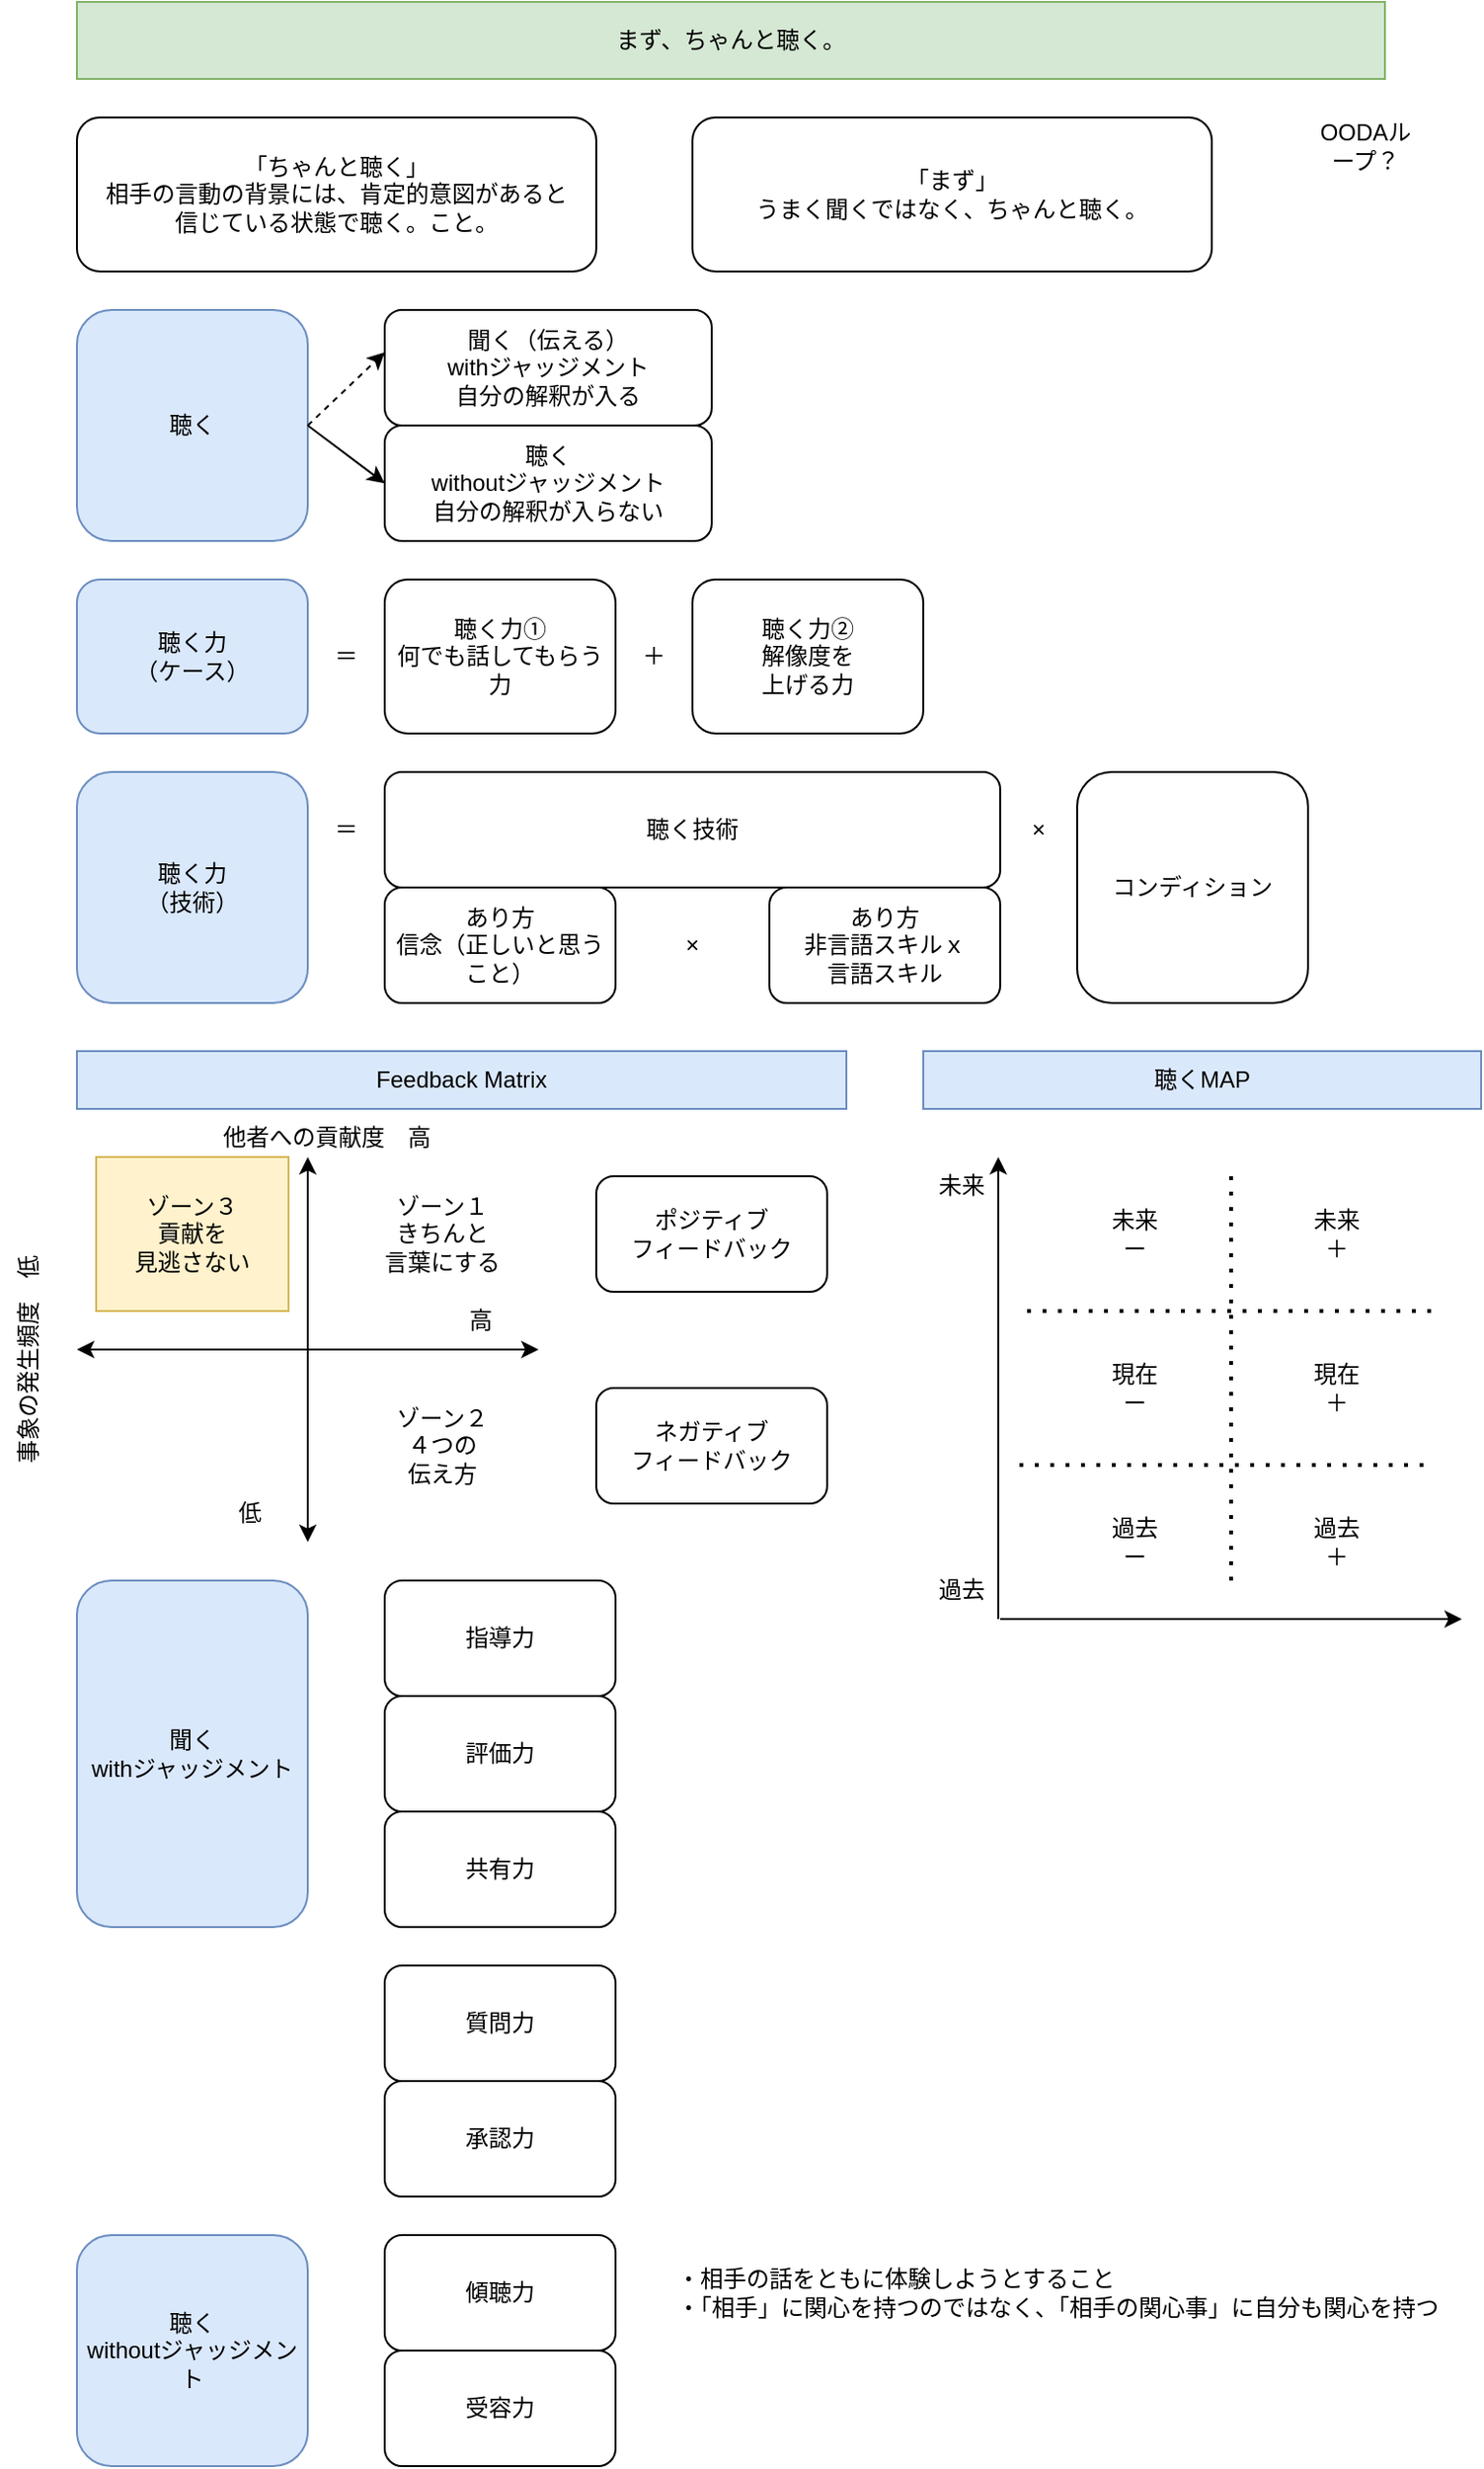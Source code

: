 <mxfile version="26.0.8">
  <diagram name="ページ1" id="4HgTYoFACG-caNTI2MGD">
    <mxGraphModel dx="788" dy="623" grid="1" gridSize="10" guides="1" tooltips="1" connect="1" arrows="1" fold="1" page="1" pageScale="1" pageWidth="827" pageHeight="1169" math="0" shadow="0">
      <root>
        <mxCell id="0" />
        <mxCell id="1" parent="0" />
        <mxCell id="07Ang8cjGGsQBQ0ae3U9-1" value="まず、ちゃんと聴く。" style="text;html=1;align=center;verticalAlign=middle;whiteSpace=wrap;rounded=0;fillColor=#d5e8d4;strokeColor=#82b366;" vertex="1" parent="1">
          <mxGeometry x="80" y="40" width="680" height="40" as="geometry" />
        </mxCell>
        <mxCell id="07Ang8cjGGsQBQ0ae3U9-2" value="「ちゃんと聴く」&lt;div&gt;相手の言動の背景には、&lt;span style=&quot;background-color: transparent; color: light-dark(rgb(0, 0, 0), rgb(255, 255, 255));&quot;&gt;肯定的意図があると&lt;/span&gt;&lt;/div&gt;&lt;div&gt;&lt;span style=&quot;background-color: transparent; color: light-dark(rgb(0, 0, 0), rgb(255, 255, 255));&quot;&gt;信じている状態で聴く。こと。&lt;/span&gt;&lt;/div&gt;" style="rounded=1;whiteSpace=wrap;html=1;" vertex="1" parent="1">
          <mxGeometry x="80" y="100" width="270" height="80" as="geometry" />
        </mxCell>
        <mxCell id="07Ang8cjGGsQBQ0ae3U9-4" value="聴く力&lt;div&gt;（ケース）&lt;/div&gt;" style="rounded=1;whiteSpace=wrap;html=1;fillColor=#dae8fc;strokeColor=#6c8ebf;" vertex="1" parent="1">
          <mxGeometry x="80" y="340" width="120" height="80" as="geometry" />
        </mxCell>
        <mxCell id="07Ang8cjGGsQBQ0ae3U9-5" value="聴く力①&lt;div&gt;何でも話してもらう力&lt;/div&gt;" style="rounded=1;whiteSpace=wrap;html=1;" vertex="1" parent="1">
          <mxGeometry x="240" y="340" width="120" height="80" as="geometry" />
        </mxCell>
        <mxCell id="07Ang8cjGGsQBQ0ae3U9-6" value="聴く力➁&lt;div&gt;解像度を&lt;/div&gt;&lt;div&gt;上げる力&lt;/div&gt;" style="rounded=1;whiteSpace=wrap;html=1;" vertex="1" parent="1">
          <mxGeometry x="400" y="340" width="120" height="80" as="geometry" />
        </mxCell>
        <mxCell id="07Ang8cjGGsQBQ0ae3U9-7" value="＝" style="text;html=1;align=center;verticalAlign=middle;whiteSpace=wrap;rounded=0;" vertex="1" parent="1">
          <mxGeometry x="200" y="360" width="40" height="40" as="geometry" />
        </mxCell>
        <mxCell id="07Ang8cjGGsQBQ0ae3U9-8" value="＋" style="text;html=1;align=center;verticalAlign=middle;whiteSpace=wrap;rounded=0;" vertex="1" parent="1">
          <mxGeometry x="360" y="360" width="40" height="40" as="geometry" />
        </mxCell>
        <mxCell id="07Ang8cjGGsQBQ0ae3U9-10" value="聴く" style="rounded=1;whiteSpace=wrap;html=1;fillColor=#dae8fc;strokeColor=#6c8ebf;" vertex="1" parent="1">
          <mxGeometry x="80" y="200" width="120" height="120" as="geometry" />
        </mxCell>
        <mxCell id="07Ang8cjGGsQBQ0ae3U9-11" value="聞く（伝える）&lt;div&gt;withジャッジメント&lt;/div&gt;&lt;div&gt;自分の解釈が入る&lt;/div&gt;" style="rounded=1;whiteSpace=wrap;html=1;" vertex="1" parent="1">
          <mxGeometry x="240" y="200" width="170" height="60" as="geometry" />
        </mxCell>
        <mxCell id="07Ang8cjGGsQBQ0ae3U9-12" value="聴く&lt;div&gt;withoutジャッジメント&lt;/div&gt;&lt;div&gt;自分の解釈が入らない&lt;/div&gt;" style="rounded=1;whiteSpace=wrap;html=1;" vertex="1" parent="1">
          <mxGeometry x="240" y="260" width="170" height="60" as="geometry" />
        </mxCell>
        <mxCell id="07Ang8cjGGsQBQ0ae3U9-13" value="" style="endArrow=classic;html=1;rounded=0;entryX=0;entryY=0.367;entryDx=0;entryDy=0;entryPerimeter=0;exitX=1;exitY=0.5;exitDx=0;exitDy=0;dashed=1;" edge="1" parent="1" source="07Ang8cjGGsQBQ0ae3U9-10" target="07Ang8cjGGsQBQ0ae3U9-11">
          <mxGeometry width="50" height="50" relative="1" as="geometry">
            <mxPoint x="200" y="240" as="sourcePoint" />
            <mxPoint x="250" y="190" as="targetPoint" />
          </mxGeometry>
        </mxCell>
        <mxCell id="07Ang8cjGGsQBQ0ae3U9-14" value="" style="endArrow=classic;html=1;rounded=0;exitX=1;exitY=0.5;exitDx=0;exitDy=0;entryX=0;entryY=0.5;entryDx=0;entryDy=0;" edge="1" parent="1" source="07Ang8cjGGsQBQ0ae3U9-10" target="07Ang8cjGGsQBQ0ae3U9-12">
          <mxGeometry width="50" height="50" relative="1" as="geometry">
            <mxPoint x="220" y="370" as="sourcePoint" />
            <mxPoint x="240" y="300" as="targetPoint" />
          </mxGeometry>
        </mxCell>
        <mxCell id="07Ang8cjGGsQBQ0ae3U9-15" value="聴く力&lt;div&gt;（技術）&lt;/div&gt;" style="rounded=1;whiteSpace=wrap;html=1;fillColor=#dae8fc;strokeColor=#6c8ebf;" vertex="1" parent="1">
          <mxGeometry x="80" y="440" width="120" height="120" as="geometry" />
        </mxCell>
        <mxCell id="07Ang8cjGGsQBQ0ae3U9-16" value="あり方&lt;div&gt;信念（正しいと思うこと）&lt;/div&gt;" style="rounded=1;whiteSpace=wrap;html=1;" vertex="1" parent="1">
          <mxGeometry x="240" y="500" width="120" height="60" as="geometry" />
        </mxCell>
        <mxCell id="07Ang8cjGGsQBQ0ae3U9-17" value="あり方&lt;div&gt;非言語スキルｘ&lt;/div&gt;&lt;div&gt;言語スキル&lt;/div&gt;" style="rounded=1;whiteSpace=wrap;html=1;" vertex="1" parent="1">
          <mxGeometry x="440" y="500" width="120" height="60" as="geometry" />
        </mxCell>
        <mxCell id="07Ang8cjGGsQBQ0ae3U9-18" value="コンディション" style="rounded=1;whiteSpace=wrap;html=1;" vertex="1" parent="1">
          <mxGeometry x="600" y="440" width="120" height="120" as="geometry" />
        </mxCell>
        <mxCell id="07Ang8cjGGsQBQ0ae3U9-19" value="聴く技術" style="rounded=1;whiteSpace=wrap;html=1;" vertex="1" parent="1">
          <mxGeometry x="240" y="440" width="320" height="60" as="geometry" />
        </mxCell>
        <mxCell id="07Ang8cjGGsQBQ0ae3U9-20" value="＝" style="text;html=1;align=center;verticalAlign=middle;whiteSpace=wrap;rounded=0;" vertex="1" parent="1">
          <mxGeometry x="200" y="450" width="40" height="40" as="geometry" />
        </mxCell>
        <mxCell id="07Ang8cjGGsQBQ0ae3U9-21" value="×" style="text;html=1;align=center;verticalAlign=middle;whiteSpace=wrap;rounded=0;" vertex="1" parent="1">
          <mxGeometry x="380" y="510" width="40" height="40" as="geometry" />
        </mxCell>
        <mxCell id="07Ang8cjGGsQBQ0ae3U9-22" value="×" style="text;html=1;align=center;verticalAlign=middle;whiteSpace=wrap;rounded=0;" vertex="1" parent="1">
          <mxGeometry x="560" y="450" width="40" height="40" as="geometry" />
        </mxCell>
        <mxCell id="07Ang8cjGGsQBQ0ae3U9-23" value="「まず」&lt;div&gt;うまく聞くではなく、ちゃんと聴く。&lt;/div&gt;" style="rounded=1;whiteSpace=wrap;html=1;" vertex="1" parent="1">
          <mxGeometry x="400" y="100" width="270" height="80" as="geometry" />
        </mxCell>
        <mxCell id="07Ang8cjGGsQBQ0ae3U9-25" value="Feedback Matrix" style="text;html=1;align=center;verticalAlign=middle;whiteSpace=wrap;rounded=0;fillColor=#dae8fc;strokeColor=#6c8ebf;" vertex="1" parent="1">
          <mxGeometry x="80" y="585" width="400" height="30" as="geometry" />
        </mxCell>
        <mxCell id="07Ang8cjGGsQBQ0ae3U9-26" value="" style="endArrow=classic;startArrow=classic;html=1;rounded=0;" edge="1" parent="1">
          <mxGeometry width="50" height="50" relative="1" as="geometry">
            <mxPoint x="200" y="840" as="sourcePoint" />
            <mxPoint x="200" y="640" as="targetPoint" />
          </mxGeometry>
        </mxCell>
        <mxCell id="07Ang8cjGGsQBQ0ae3U9-27" value="" style="endArrow=classic;startArrow=classic;html=1;rounded=0;" edge="1" parent="1">
          <mxGeometry width="50" height="50" relative="1" as="geometry">
            <mxPoint x="80" y="740" as="sourcePoint" />
            <mxPoint x="320" y="740" as="targetPoint" />
          </mxGeometry>
        </mxCell>
        <mxCell id="07Ang8cjGGsQBQ0ae3U9-28" value="ゾーン１&lt;div&gt;きちんと&lt;/div&gt;&lt;div&gt;言葉にする&lt;/div&gt;" style="text;html=1;align=center;verticalAlign=middle;whiteSpace=wrap;rounded=0;" vertex="1" parent="1">
          <mxGeometry x="220" y="640" width="100" height="80" as="geometry" />
        </mxCell>
        <mxCell id="07Ang8cjGGsQBQ0ae3U9-29" value="ゾーン３&lt;div&gt;貢献を&lt;/div&gt;&lt;div&gt;見逃さない&lt;/div&gt;" style="text;html=1;align=center;verticalAlign=middle;whiteSpace=wrap;rounded=0;fillColor=#fff2cc;strokeColor=#d6b656;" vertex="1" parent="1">
          <mxGeometry x="90" y="640" width="100" height="80" as="geometry" />
        </mxCell>
        <mxCell id="07Ang8cjGGsQBQ0ae3U9-30" value="ゾーン２&lt;div&gt;４つの&lt;/div&gt;&lt;div&gt;伝え方&lt;/div&gt;" style="text;html=1;align=center;verticalAlign=middle;whiteSpace=wrap;rounded=0;" vertex="1" parent="1">
          <mxGeometry x="220" y="750" width="100" height="80" as="geometry" />
        </mxCell>
        <mxCell id="07Ang8cjGGsQBQ0ae3U9-32" value="ポジティブ&lt;div&gt;フィードバック&lt;/div&gt;" style="rounded=1;whiteSpace=wrap;html=1;" vertex="1" parent="1">
          <mxGeometry x="350" y="650" width="120" height="60" as="geometry" />
        </mxCell>
        <mxCell id="07Ang8cjGGsQBQ0ae3U9-33" value="ネガティブ&lt;div&gt;フィードバック&lt;/div&gt;" style="rounded=1;whiteSpace=wrap;html=1;" vertex="1" parent="1">
          <mxGeometry x="350" y="760" width="120" height="60" as="geometry" />
        </mxCell>
        <mxCell id="07Ang8cjGGsQBQ0ae3U9-34" value="他者への貢献度　高" style="text;html=1;align=center;verticalAlign=middle;whiteSpace=wrap;rounded=0;" vertex="1" parent="1">
          <mxGeometry x="150" y="615" width="120" height="30" as="geometry" />
        </mxCell>
        <mxCell id="07Ang8cjGGsQBQ0ae3U9-35" value="事象の発生頻度　低" style="text;html=1;align=center;verticalAlign=middle;whiteSpace=wrap;rounded=0;horizontal=0;" vertex="1" parent="1">
          <mxGeometry x="40" y="660" width="30" height="170" as="geometry" />
        </mxCell>
        <mxCell id="07Ang8cjGGsQBQ0ae3U9-37" value="低" style="text;html=1;align=center;verticalAlign=middle;whiteSpace=wrap;rounded=0;" vertex="1" parent="1">
          <mxGeometry x="140" y="810" width="60" height="30" as="geometry" />
        </mxCell>
        <mxCell id="07Ang8cjGGsQBQ0ae3U9-38" value="高" style="text;html=1;align=center;verticalAlign=middle;whiteSpace=wrap;rounded=0;" vertex="1" parent="1">
          <mxGeometry x="260" y="710" width="60" height="30" as="geometry" />
        </mxCell>
        <mxCell id="07Ang8cjGGsQBQ0ae3U9-40" value="聞く&lt;div&gt;withジャッジメント&lt;/div&gt;" style="rounded=1;whiteSpace=wrap;html=1;fillColor=#dae8fc;strokeColor=#6c8ebf;" vertex="1" parent="1">
          <mxGeometry x="80" y="860" width="120" height="180" as="geometry" />
        </mxCell>
        <mxCell id="07Ang8cjGGsQBQ0ae3U9-41" value="指導力" style="rounded=1;whiteSpace=wrap;html=1;" vertex="1" parent="1">
          <mxGeometry x="240" y="860" width="120" height="60" as="geometry" />
        </mxCell>
        <mxCell id="07Ang8cjGGsQBQ0ae3U9-42" value="評価力" style="rounded=1;whiteSpace=wrap;html=1;" vertex="1" parent="1">
          <mxGeometry x="240" y="920" width="120" height="60" as="geometry" />
        </mxCell>
        <mxCell id="07Ang8cjGGsQBQ0ae3U9-43" value="共有力" style="rounded=1;whiteSpace=wrap;html=1;" vertex="1" parent="1">
          <mxGeometry x="240" y="980" width="120" height="60" as="geometry" />
        </mxCell>
        <mxCell id="07Ang8cjGGsQBQ0ae3U9-44" value="聴く&lt;div&gt;withoutジャッジメント&lt;/div&gt;" style="rounded=1;whiteSpace=wrap;html=1;fillColor=#dae8fc;strokeColor=#6c8ebf;" vertex="1" parent="1">
          <mxGeometry x="80" y="1200" width="120" height="120" as="geometry" />
        </mxCell>
        <mxCell id="07Ang8cjGGsQBQ0ae3U9-45" value="質問力" style="rounded=1;whiteSpace=wrap;html=1;" vertex="1" parent="1">
          <mxGeometry x="240" y="1060" width="120" height="60" as="geometry" />
        </mxCell>
        <mxCell id="07Ang8cjGGsQBQ0ae3U9-46" value="承認力" style="rounded=1;whiteSpace=wrap;html=1;" vertex="1" parent="1">
          <mxGeometry x="240" y="1120" width="120" height="60" as="geometry" />
        </mxCell>
        <mxCell id="07Ang8cjGGsQBQ0ae3U9-47" value="傾聴力" style="rounded=1;whiteSpace=wrap;html=1;" vertex="1" parent="1">
          <mxGeometry x="240" y="1200" width="120" height="60" as="geometry" />
        </mxCell>
        <mxCell id="07Ang8cjGGsQBQ0ae3U9-48" value="受容力" style="rounded=1;whiteSpace=wrap;html=1;" vertex="1" parent="1">
          <mxGeometry x="240" y="1260" width="120" height="60" as="geometry" />
        </mxCell>
        <mxCell id="07Ang8cjGGsQBQ0ae3U9-50" value="OODAループ？" style="text;html=1;align=center;verticalAlign=middle;whiteSpace=wrap;rounded=0;" vertex="1" parent="1">
          <mxGeometry x="720" y="100" width="60" height="30" as="geometry" />
        </mxCell>
        <mxCell id="07Ang8cjGGsQBQ0ae3U9-51" value="・相手の話をともに体験しようとすること&lt;div&gt;・「相手」に関心を持つのではなく、「相手の関心事」に自分も関心を持つ&lt;/div&gt;" style="text;html=1;align=left;verticalAlign=middle;whiteSpace=wrap;rounded=0;" vertex="1" parent="1">
          <mxGeometry x="390" y="1200" width="420" height="60" as="geometry" />
        </mxCell>
        <mxCell id="07Ang8cjGGsQBQ0ae3U9-52" value="聴くMAP" style="text;html=1;align=center;verticalAlign=middle;whiteSpace=wrap;rounded=0;fillColor=#dae8fc;strokeColor=#6c8ebf;" vertex="1" parent="1">
          <mxGeometry x="520" y="585" width="290" height="30" as="geometry" />
        </mxCell>
        <mxCell id="07Ang8cjGGsQBQ0ae3U9-53" value="" style="endArrow=classic;startArrow=none;html=1;rounded=0;startFill=0;" edge="1" parent="1">
          <mxGeometry width="50" height="50" relative="1" as="geometry">
            <mxPoint x="559" y="880" as="sourcePoint" />
            <mxPoint x="559" y="640" as="targetPoint" />
          </mxGeometry>
        </mxCell>
        <mxCell id="07Ang8cjGGsQBQ0ae3U9-54" value="未来&lt;div&gt;ー&lt;/div&gt;" style="text;html=1;align=center;verticalAlign=middle;whiteSpace=wrap;rounded=0;" vertex="1" parent="1">
          <mxGeometry x="590" y="640" width="80" height="80" as="geometry" />
        </mxCell>
        <mxCell id="07Ang8cjGGsQBQ0ae3U9-56" value="" style="endArrow=none;dashed=1;html=1;dashPattern=1 3;strokeWidth=2;rounded=0;" edge="1" parent="1">
          <mxGeometry width="50" height="50" relative="1" as="geometry">
            <mxPoint x="680" y="860" as="sourcePoint" />
            <mxPoint x="680" y="650" as="targetPoint" />
          </mxGeometry>
        </mxCell>
        <mxCell id="07Ang8cjGGsQBQ0ae3U9-57" value="未来&lt;div&gt;＋&lt;/div&gt;" style="text;html=1;align=center;verticalAlign=middle;whiteSpace=wrap;rounded=0;" vertex="1" parent="1">
          <mxGeometry x="700" y="640" width="70" height="80" as="geometry" />
        </mxCell>
        <mxCell id="07Ang8cjGGsQBQ0ae3U9-58" value="" style="endArrow=classic;startArrow=none;html=1;rounded=0;startFill=0;" edge="1" parent="1">
          <mxGeometry width="50" height="50" relative="1" as="geometry">
            <mxPoint x="560" y="880" as="sourcePoint" />
            <mxPoint x="800" y="880" as="targetPoint" />
          </mxGeometry>
        </mxCell>
        <mxCell id="07Ang8cjGGsQBQ0ae3U9-59" value="" style="endArrow=none;dashed=1;html=1;dashPattern=1 3;strokeWidth=2;rounded=0;" edge="1" parent="1">
          <mxGeometry width="50" height="50" relative="1" as="geometry">
            <mxPoint x="784" y="720" as="sourcePoint" />
            <mxPoint x="570" y="720" as="targetPoint" />
          </mxGeometry>
        </mxCell>
        <mxCell id="07Ang8cjGGsQBQ0ae3U9-60" value="" style="endArrow=none;dashed=1;html=1;dashPattern=1 3;strokeWidth=2;rounded=0;entryX=0;entryY=1;entryDx=0;entryDy=0;" edge="1" parent="1">
          <mxGeometry width="50" height="50" relative="1" as="geometry">
            <mxPoint x="780" y="800" as="sourcePoint" />
            <mxPoint x="570" y="800" as="targetPoint" />
          </mxGeometry>
        </mxCell>
        <mxCell id="07Ang8cjGGsQBQ0ae3U9-61" value="現在&lt;br&gt;&lt;div&gt;ー&lt;/div&gt;" style="text;html=1;align=center;verticalAlign=middle;whiteSpace=wrap;rounded=0;" vertex="1" parent="1">
          <mxGeometry x="590" y="720" width="80" height="80" as="geometry" />
        </mxCell>
        <mxCell id="07Ang8cjGGsQBQ0ae3U9-62" value="現在&lt;br&gt;&lt;div&gt;＋&lt;/div&gt;" style="text;html=1;align=center;verticalAlign=middle;whiteSpace=wrap;rounded=0;" vertex="1" parent="1">
          <mxGeometry x="700" y="720" width="70" height="80" as="geometry" />
        </mxCell>
        <mxCell id="07Ang8cjGGsQBQ0ae3U9-63" value="未来" style="text;html=1;align=center;verticalAlign=middle;whiteSpace=wrap;rounded=0;" vertex="1" parent="1">
          <mxGeometry x="510" y="640" width="60" height="30" as="geometry" />
        </mxCell>
        <mxCell id="07Ang8cjGGsQBQ0ae3U9-64" value="過去" style="text;html=1;align=center;verticalAlign=middle;whiteSpace=wrap;rounded=0;" vertex="1" parent="1">
          <mxGeometry x="510" y="850" width="60" height="30" as="geometry" />
        </mxCell>
        <mxCell id="07Ang8cjGGsQBQ0ae3U9-65" value="過去&lt;br&gt;&lt;div&gt;ー&lt;/div&gt;" style="text;html=1;align=center;verticalAlign=middle;whiteSpace=wrap;rounded=0;" vertex="1" parent="1">
          <mxGeometry x="590" y="800" width="80" height="80" as="geometry" />
        </mxCell>
        <mxCell id="07Ang8cjGGsQBQ0ae3U9-66" value="&lt;div&gt;過去&lt;/div&gt;&lt;div&gt;＋&lt;/div&gt;" style="text;html=1;align=center;verticalAlign=middle;whiteSpace=wrap;rounded=0;" vertex="1" parent="1">
          <mxGeometry x="700" y="800" width="70" height="80" as="geometry" />
        </mxCell>
      </root>
    </mxGraphModel>
  </diagram>
</mxfile>
